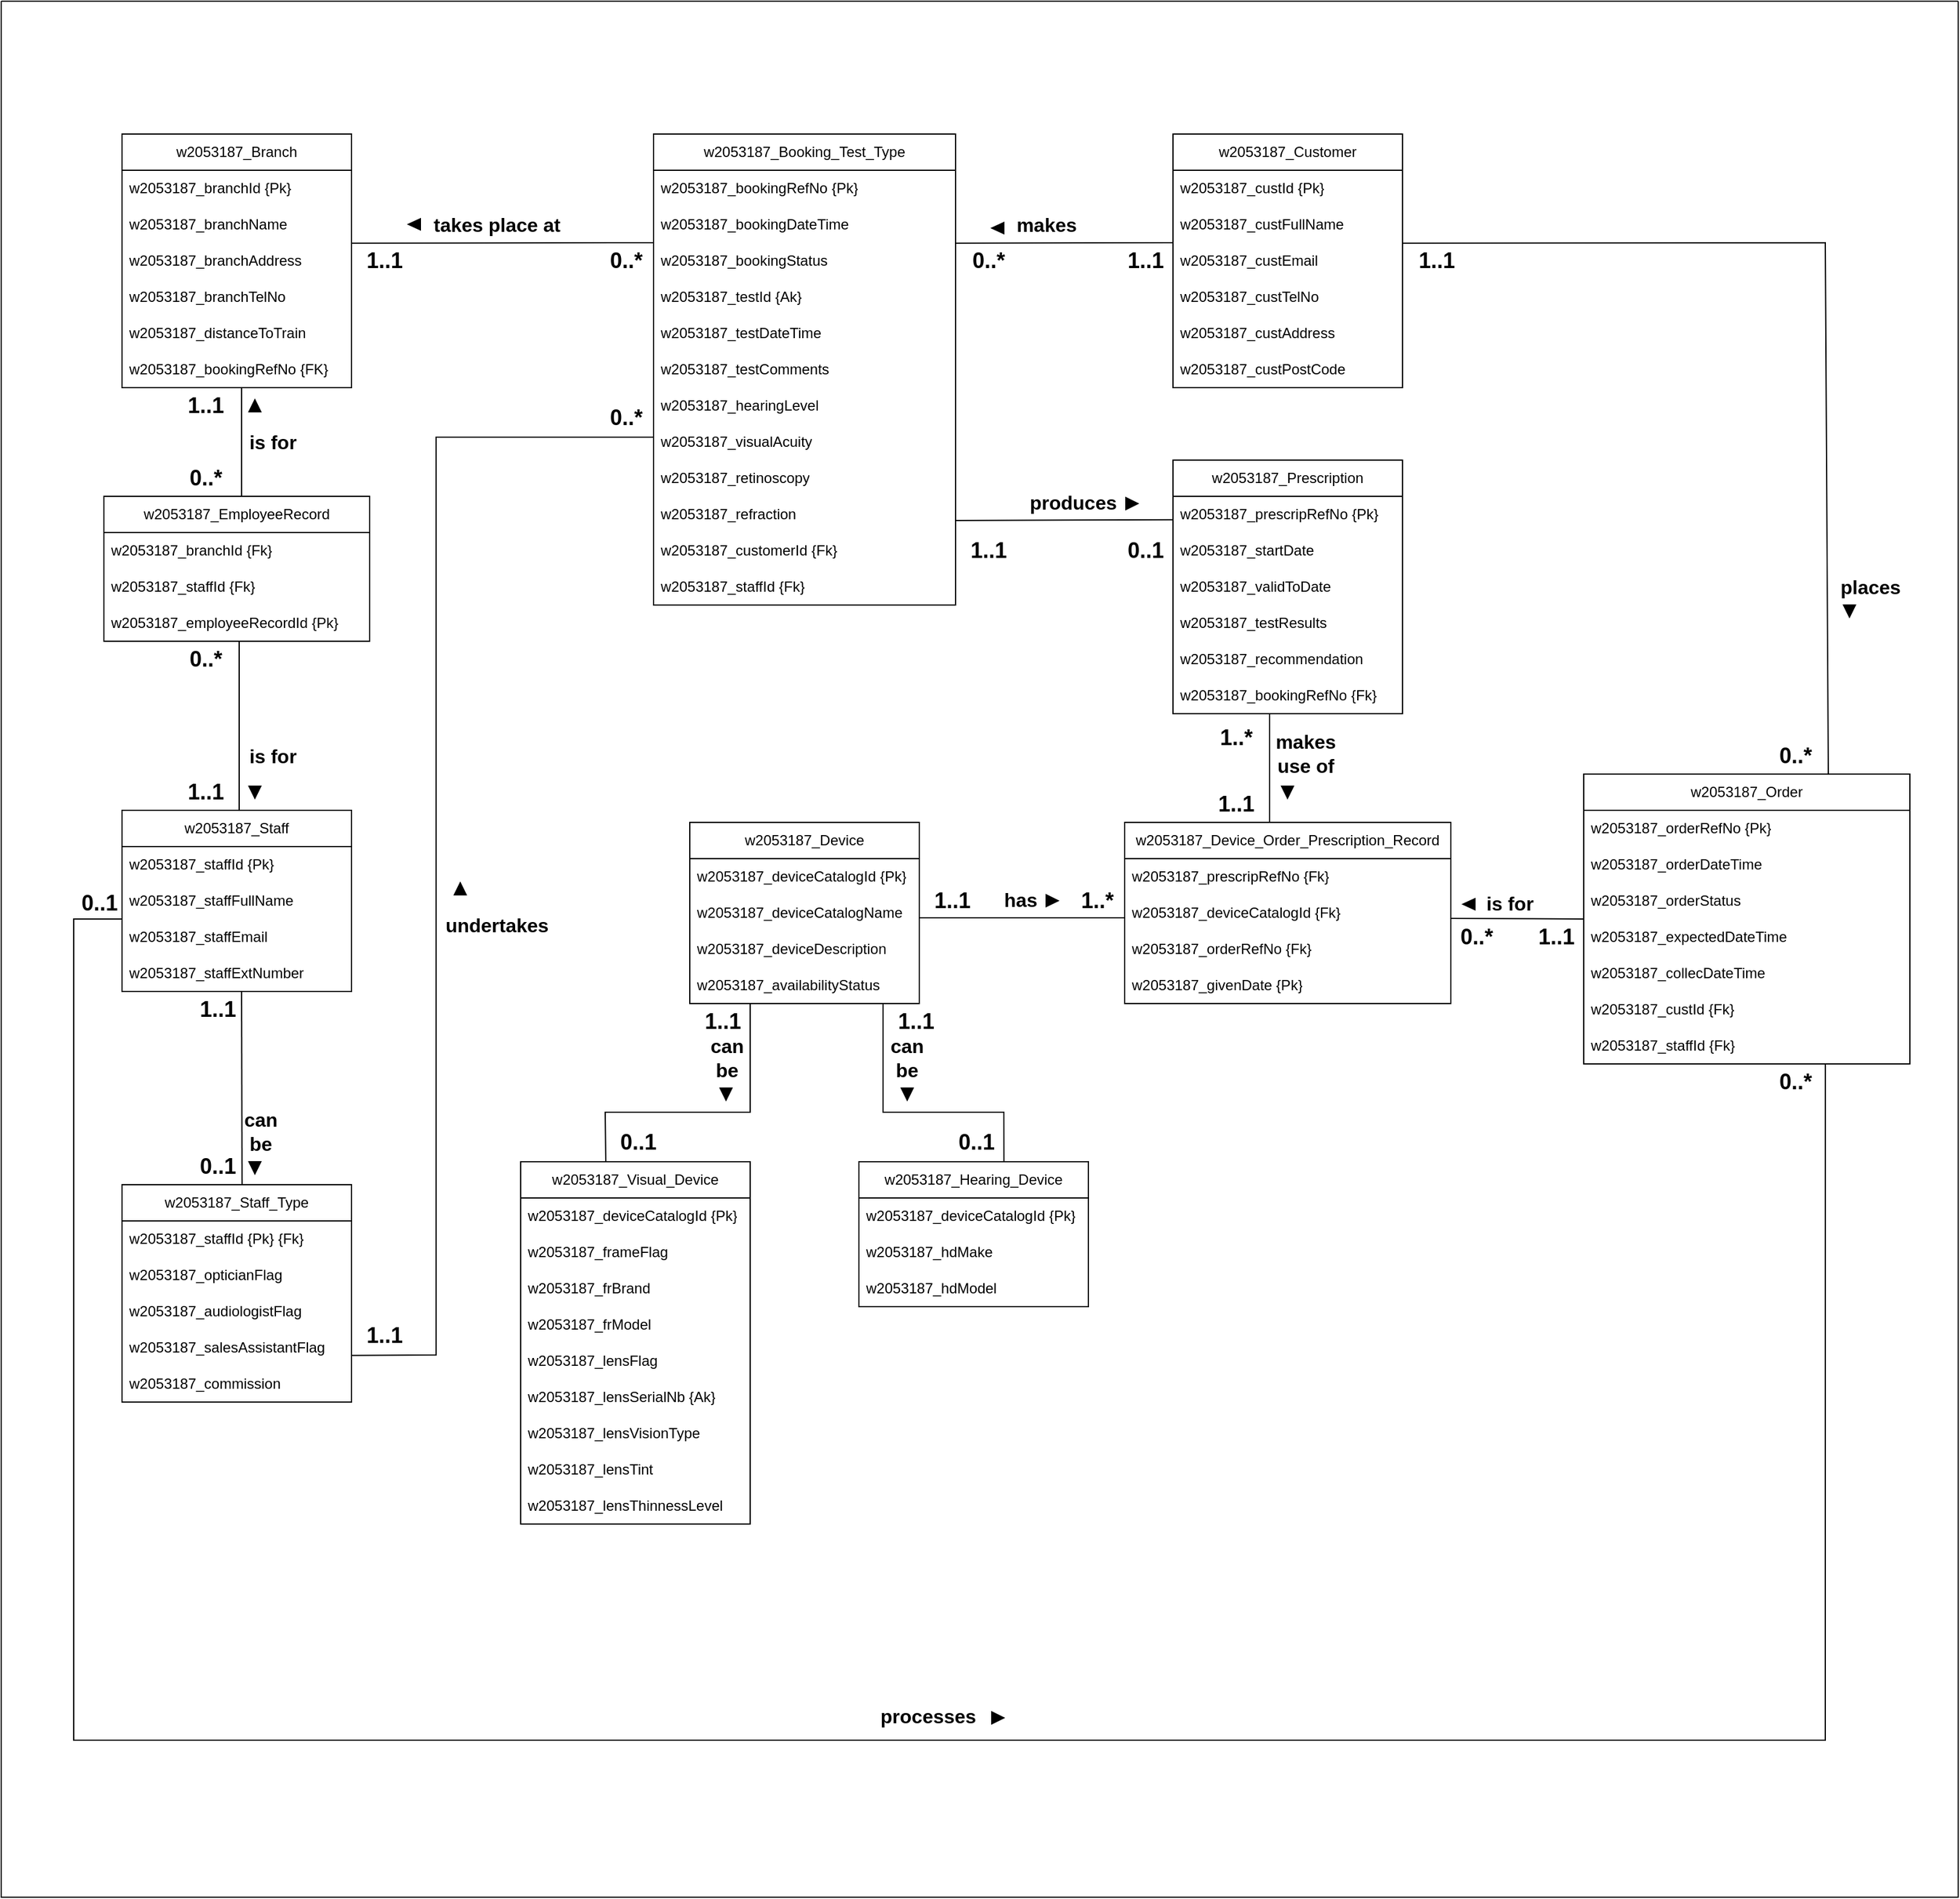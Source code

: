 <mxfile version="24.8.9">
  <diagram name="Page-1" id="ej1hpL4I4NgWzJBvOEPz">
    <mxGraphModel dx="4200" dy="2228" grid="1" gridSize="10" guides="1" tooltips="1" connect="1" arrows="1" fold="1" page="1" pageScale="1" pageWidth="850" pageHeight="1100" math="0" shadow="0">
      <root>
        <mxCell id="0" />
        <mxCell id="1" parent="0" />
        <mxCell id="qUr0k1ml_IzpQ4x66g3s-1" value="w2053187_Branch" style="swimlane;fontStyle=0;childLayout=stackLayout;horizontal=1;startSize=30;horizontalStack=0;resizeParent=1;resizeParentMax=0;resizeLast=0;collapsible=1;marginBottom=0;whiteSpace=wrap;html=1;" parent="1" vertex="1">
          <mxGeometry x="140" y="230" width="190" height="210" as="geometry" />
        </mxCell>
        <mxCell id="qUr0k1ml_IzpQ4x66g3s-2" value="w2053187_branchId {Pk}" style="text;strokeColor=none;fillColor=none;align=left;verticalAlign=middle;spacingLeft=4;spacingRight=4;overflow=hidden;points=[[0,0.5],[1,0.5]];portConstraint=eastwest;rotatable=0;whiteSpace=wrap;html=1;" parent="qUr0k1ml_IzpQ4x66g3s-1" vertex="1">
          <mxGeometry y="30" width="190" height="30" as="geometry" />
        </mxCell>
        <mxCell id="qUr0k1ml_IzpQ4x66g3s-3" value="w2053187_branchName" style="text;strokeColor=none;fillColor=none;align=left;verticalAlign=middle;spacingLeft=4;spacingRight=4;overflow=hidden;points=[[0,0.5],[1,0.5]];portConstraint=eastwest;rotatable=0;whiteSpace=wrap;html=1;" parent="qUr0k1ml_IzpQ4x66g3s-1" vertex="1">
          <mxGeometry y="60" width="190" height="30" as="geometry" />
        </mxCell>
        <mxCell id="qUr0k1ml_IzpQ4x66g3s-4" value="w2053187_branchAddress" style="text;strokeColor=none;fillColor=none;align=left;verticalAlign=middle;spacingLeft=4;spacingRight=4;overflow=hidden;points=[[0,0.5],[1,0.5]];portConstraint=eastwest;rotatable=0;whiteSpace=wrap;html=1;" parent="qUr0k1ml_IzpQ4x66g3s-1" vertex="1">
          <mxGeometry y="90" width="190" height="30" as="geometry" />
        </mxCell>
        <mxCell id="qUr0k1ml_IzpQ4x66g3s-5" value="w2053187_branchTelNo" style="text;strokeColor=none;fillColor=none;align=left;verticalAlign=middle;spacingLeft=4;spacingRight=4;overflow=hidden;points=[[0,0.5],[1,0.5]];portConstraint=eastwest;rotatable=0;whiteSpace=wrap;html=1;" parent="qUr0k1ml_IzpQ4x66g3s-1" vertex="1">
          <mxGeometry y="120" width="190" height="30" as="geometry" />
        </mxCell>
        <mxCell id="qUr0k1ml_IzpQ4x66g3s-6" value="w2053187_distanceToTrain" style="text;strokeColor=none;fillColor=none;align=left;verticalAlign=middle;spacingLeft=4;spacingRight=4;overflow=hidden;points=[[0,0.5],[1,0.5]];portConstraint=eastwest;rotatable=0;whiteSpace=wrap;html=1;" parent="qUr0k1ml_IzpQ4x66g3s-1" vertex="1">
          <mxGeometry y="150" width="190" height="30" as="geometry" />
        </mxCell>
        <mxCell id="qUr0k1ml_IzpQ4x66g3s-7" value="w2053187_bookingRefNo {FK}" style="text;strokeColor=none;fillColor=none;align=left;verticalAlign=middle;spacingLeft=4;spacingRight=4;overflow=hidden;points=[[0,0.5],[1,0.5]];portConstraint=eastwest;rotatable=0;whiteSpace=wrap;html=1;" parent="qUr0k1ml_IzpQ4x66g3s-1" vertex="1">
          <mxGeometry y="180" width="190" height="30" as="geometry" />
        </mxCell>
        <mxCell id="qUr0k1ml_IzpQ4x66g3s-8" value="w2053187_EmployeeRecord" style="swimlane;fontStyle=0;childLayout=stackLayout;horizontal=1;startSize=30;horizontalStack=0;resizeParent=1;resizeParentMax=0;resizeLast=0;collapsible=1;marginBottom=0;whiteSpace=wrap;html=1;" parent="1" vertex="1">
          <mxGeometry x="125" y="530" width="220" height="120" as="geometry" />
        </mxCell>
        <mxCell id="qUr0k1ml_IzpQ4x66g3s-9" value="w2053187_branchId {Fk}" style="text;strokeColor=none;fillColor=none;align=left;verticalAlign=middle;spacingLeft=4;spacingRight=4;overflow=hidden;points=[[0,0.5],[1,0.5]];portConstraint=eastwest;rotatable=0;whiteSpace=wrap;html=1;" parent="qUr0k1ml_IzpQ4x66g3s-8" vertex="1">
          <mxGeometry y="30" width="220" height="30" as="geometry" />
        </mxCell>
        <mxCell id="qUr0k1ml_IzpQ4x66g3s-10" value="w2053187_staffId {Fk}" style="text;strokeColor=none;fillColor=none;align=left;verticalAlign=middle;spacingLeft=4;spacingRight=4;overflow=hidden;points=[[0,0.5],[1,0.5]];portConstraint=eastwest;rotatable=0;whiteSpace=wrap;html=1;" parent="qUr0k1ml_IzpQ4x66g3s-8" vertex="1">
          <mxGeometry y="60" width="220" height="30" as="geometry" />
        </mxCell>
        <mxCell id="qUr0k1ml_IzpQ4x66g3s-11" value="w2053187_employeeRecordId {Pk}" style="text;strokeColor=none;fillColor=none;align=left;verticalAlign=middle;spacingLeft=4;spacingRight=4;overflow=hidden;points=[[0,0.5],[1,0.5]];portConstraint=eastwest;rotatable=0;whiteSpace=wrap;html=1;" parent="qUr0k1ml_IzpQ4x66g3s-8" vertex="1">
          <mxGeometry y="90" width="220" height="30" as="geometry" />
        </mxCell>
        <mxCell id="qUr0k1ml_IzpQ4x66g3s-15" value="w2053187_Staff" style="swimlane;fontStyle=0;childLayout=stackLayout;horizontal=1;startSize=30;horizontalStack=0;resizeParent=1;resizeParentMax=0;resizeLast=0;collapsible=1;marginBottom=0;whiteSpace=wrap;html=1;" parent="1" vertex="1">
          <mxGeometry x="140" y="790" width="190" height="150" as="geometry" />
        </mxCell>
        <mxCell id="qUr0k1ml_IzpQ4x66g3s-16" value="w2053187_staffId {Pk}" style="text;strokeColor=none;fillColor=none;align=left;verticalAlign=middle;spacingLeft=4;spacingRight=4;overflow=hidden;points=[[0,0.5],[1,0.5]];portConstraint=eastwest;rotatable=0;whiteSpace=wrap;html=1;" parent="qUr0k1ml_IzpQ4x66g3s-15" vertex="1">
          <mxGeometry y="30" width="190" height="30" as="geometry" />
        </mxCell>
        <mxCell id="qUr0k1ml_IzpQ4x66g3s-17" value="w2053187_staffFullName" style="text;strokeColor=none;fillColor=none;align=left;verticalAlign=middle;spacingLeft=4;spacingRight=4;overflow=hidden;points=[[0,0.5],[1,0.5]];portConstraint=eastwest;rotatable=0;whiteSpace=wrap;html=1;" parent="qUr0k1ml_IzpQ4x66g3s-15" vertex="1">
          <mxGeometry y="60" width="190" height="30" as="geometry" />
        </mxCell>
        <mxCell id="qUr0k1ml_IzpQ4x66g3s-18" value="w2053187_staffEmail" style="text;strokeColor=none;fillColor=none;align=left;verticalAlign=middle;spacingLeft=4;spacingRight=4;overflow=hidden;points=[[0,0.5],[1,0.5]];portConstraint=eastwest;rotatable=0;whiteSpace=wrap;html=1;" parent="qUr0k1ml_IzpQ4x66g3s-15" vertex="1">
          <mxGeometry y="90" width="190" height="30" as="geometry" />
        </mxCell>
        <mxCell id="qUr0k1ml_IzpQ4x66g3s-19" value="w2053187_staffExtNumber" style="text;strokeColor=none;fillColor=none;align=left;verticalAlign=middle;spacingLeft=4;spacingRight=4;overflow=hidden;points=[[0,0.5],[1,0.5]];portConstraint=eastwest;rotatable=0;whiteSpace=wrap;html=1;" parent="qUr0k1ml_IzpQ4x66g3s-15" vertex="1">
          <mxGeometry y="120" width="190" height="30" as="geometry" />
        </mxCell>
        <mxCell id="qUr0k1ml_IzpQ4x66g3s-22" value="w2053187_Staff_Type" style="swimlane;fontStyle=0;childLayout=stackLayout;horizontal=1;startSize=30;horizontalStack=0;resizeParent=1;resizeParentMax=0;resizeLast=0;collapsible=1;marginBottom=0;whiteSpace=wrap;html=1;" parent="1" vertex="1">
          <mxGeometry x="140" y="1100" width="190" height="180" as="geometry" />
        </mxCell>
        <mxCell id="qUr0k1ml_IzpQ4x66g3s-23" value="w2053187_staffId {Pk} {Fk}" style="text;strokeColor=none;fillColor=none;align=left;verticalAlign=middle;spacingLeft=4;spacingRight=4;overflow=hidden;points=[[0,0.5],[1,0.5]];portConstraint=eastwest;rotatable=0;whiteSpace=wrap;html=1;" parent="qUr0k1ml_IzpQ4x66g3s-22" vertex="1">
          <mxGeometry y="30" width="190" height="30" as="geometry" />
        </mxCell>
        <mxCell id="qUr0k1ml_IzpQ4x66g3s-25" value="w2053187_opticianFlag" style="text;strokeColor=none;fillColor=none;align=left;verticalAlign=middle;spacingLeft=4;spacingRight=4;overflow=hidden;points=[[0,0.5],[1,0.5]];portConstraint=eastwest;rotatable=0;whiteSpace=wrap;html=1;" parent="qUr0k1ml_IzpQ4x66g3s-22" vertex="1">
          <mxGeometry y="60" width="190" height="30" as="geometry" />
        </mxCell>
        <mxCell id="qUr0k1ml_IzpQ4x66g3s-28" value="w2053187_audiologistFlag" style="text;strokeColor=none;fillColor=none;align=left;verticalAlign=middle;spacingLeft=4;spacingRight=4;overflow=hidden;points=[[0,0.5],[1,0.5]];portConstraint=eastwest;rotatable=0;whiteSpace=wrap;html=1;" parent="qUr0k1ml_IzpQ4x66g3s-22" vertex="1">
          <mxGeometry y="90" width="190" height="30" as="geometry" />
        </mxCell>
        <mxCell id="qUr0k1ml_IzpQ4x66g3s-26" value="w2053187_salesAssistantFlag" style="text;strokeColor=none;fillColor=none;align=left;verticalAlign=middle;spacingLeft=4;spacingRight=4;overflow=hidden;points=[[0,0.5],[1,0.5]];portConstraint=eastwest;rotatable=0;whiteSpace=wrap;html=1;" parent="qUr0k1ml_IzpQ4x66g3s-22" vertex="1">
          <mxGeometry y="120" width="190" height="30" as="geometry" />
        </mxCell>
        <mxCell id="qUr0k1ml_IzpQ4x66g3s-24" value="w2053187_commission" style="text;strokeColor=none;fillColor=none;align=left;verticalAlign=middle;spacingLeft=4;spacingRight=4;overflow=hidden;points=[[0,0.5],[1,0.5]];portConstraint=eastwest;rotatable=0;whiteSpace=wrap;html=1;" parent="qUr0k1ml_IzpQ4x66g3s-22" vertex="1">
          <mxGeometry y="150" width="190" height="30" as="geometry" />
        </mxCell>
        <mxCell id="qUr0k1ml_IzpQ4x66g3s-29" value="w2053187_Booking_Test_Type" style="swimlane;fontStyle=0;childLayout=stackLayout;horizontal=1;startSize=30;horizontalStack=0;resizeParent=1;resizeParentMax=0;resizeLast=0;collapsible=1;marginBottom=0;whiteSpace=wrap;html=1;" parent="1" vertex="1">
          <mxGeometry x="580" y="230" width="250" height="390" as="geometry" />
        </mxCell>
        <mxCell id="qUr0k1ml_IzpQ4x66g3s-30" value="w2053187_bookingRefNo {Pk}" style="text;strokeColor=none;fillColor=none;align=left;verticalAlign=middle;spacingLeft=4;spacingRight=4;overflow=hidden;points=[[0,0.5],[1,0.5]];portConstraint=eastwest;rotatable=0;whiteSpace=wrap;html=1;" parent="qUr0k1ml_IzpQ4x66g3s-29" vertex="1">
          <mxGeometry y="30" width="250" height="30" as="geometry" />
        </mxCell>
        <mxCell id="qUr0k1ml_IzpQ4x66g3s-31" value="w2053187_bookingDateTime" style="text;strokeColor=none;fillColor=none;align=left;verticalAlign=middle;spacingLeft=4;spacingRight=4;overflow=hidden;points=[[0,0.5],[1,0.5]];portConstraint=eastwest;rotatable=0;whiteSpace=wrap;html=1;" parent="qUr0k1ml_IzpQ4x66g3s-29" vertex="1">
          <mxGeometry y="60" width="250" height="30" as="geometry" />
        </mxCell>
        <mxCell id="qUr0k1ml_IzpQ4x66g3s-32" value="w2053187_bookingStatus" style="text;strokeColor=none;fillColor=none;align=left;verticalAlign=middle;spacingLeft=4;spacingRight=4;overflow=hidden;points=[[0,0.5],[1,0.5]];portConstraint=eastwest;rotatable=0;whiteSpace=wrap;html=1;" parent="qUr0k1ml_IzpQ4x66g3s-29" vertex="1">
          <mxGeometry y="90" width="250" height="30" as="geometry" />
        </mxCell>
        <mxCell id="qUr0k1ml_IzpQ4x66g3s-33" value="w2053187_testId {Ak}" style="text;strokeColor=none;fillColor=none;align=left;verticalAlign=middle;spacingLeft=4;spacingRight=4;overflow=hidden;points=[[0,0.5],[1,0.5]];portConstraint=eastwest;rotatable=0;whiteSpace=wrap;html=1;" parent="qUr0k1ml_IzpQ4x66g3s-29" vertex="1">
          <mxGeometry y="120" width="250" height="30" as="geometry" />
        </mxCell>
        <mxCell id="qUr0k1ml_IzpQ4x66g3s-34" value="w2053187_testDateTime" style="text;strokeColor=none;fillColor=none;align=left;verticalAlign=middle;spacingLeft=4;spacingRight=4;overflow=hidden;points=[[0,0.5],[1,0.5]];portConstraint=eastwest;rotatable=0;whiteSpace=wrap;html=1;" parent="qUr0k1ml_IzpQ4x66g3s-29" vertex="1">
          <mxGeometry y="150" width="250" height="30" as="geometry" />
        </mxCell>
        <mxCell id="qUr0k1ml_IzpQ4x66g3s-35" value="w2053187_testComments" style="text;strokeColor=none;fillColor=none;align=left;verticalAlign=middle;spacingLeft=4;spacingRight=4;overflow=hidden;points=[[0,0.5],[1,0.5]];portConstraint=eastwest;rotatable=0;whiteSpace=wrap;html=1;" parent="qUr0k1ml_IzpQ4x66g3s-29" vertex="1">
          <mxGeometry y="180" width="250" height="30" as="geometry" />
        </mxCell>
        <mxCell id="qUr0k1ml_IzpQ4x66g3s-36" value="w2053187_hearingLevel" style="text;strokeColor=none;fillColor=none;align=left;verticalAlign=middle;spacingLeft=4;spacingRight=4;overflow=hidden;points=[[0,0.5],[1,0.5]];portConstraint=eastwest;rotatable=0;whiteSpace=wrap;html=1;" parent="qUr0k1ml_IzpQ4x66g3s-29" vertex="1">
          <mxGeometry y="210" width="250" height="30" as="geometry" />
        </mxCell>
        <mxCell id="qUr0k1ml_IzpQ4x66g3s-37" value="w2053187_visualAcuity" style="text;strokeColor=none;fillColor=none;align=left;verticalAlign=middle;spacingLeft=4;spacingRight=4;overflow=hidden;points=[[0,0.5],[1,0.5]];portConstraint=eastwest;rotatable=0;whiteSpace=wrap;html=1;" parent="qUr0k1ml_IzpQ4x66g3s-29" vertex="1">
          <mxGeometry y="240" width="250" height="30" as="geometry" />
        </mxCell>
        <mxCell id="qUr0k1ml_IzpQ4x66g3s-38" value="w2053187_retinoscopy" style="text;strokeColor=none;fillColor=none;align=left;verticalAlign=middle;spacingLeft=4;spacingRight=4;overflow=hidden;points=[[0,0.5],[1,0.5]];portConstraint=eastwest;rotatable=0;whiteSpace=wrap;html=1;" parent="qUr0k1ml_IzpQ4x66g3s-29" vertex="1">
          <mxGeometry y="270" width="250" height="30" as="geometry" />
        </mxCell>
        <mxCell id="qUr0k1ml_IzpQ4x66g3s-39" value="w2053187_refraction" style="text;strokeColor=none;fillColor=none;align=left;verticalAlign=middle;spacingLeft=4;spacingRight=4;overflow=hidden;points=[[0,0.5],[1,0.5]];portConstraint=eastwest;rotatable=0;whiteSpace=wrap;html=1;" parent="qUr0k1ml_IzpQ4x66g3s-29" vertex="1">
          <mxGeometry y="300" width="250" height="30" as="geometry" />
        </mxCell>
        <mxCell id="qUr0k1ml_IzpQ4x66g3s-40" value="w2053187_customerId {Fk}" style="text;strokeColor=none;fillColor=none;align=left;verticalAlign=middle;spacingLeft=4;spacingRight=4;overflow=hidden;points=[[0,0.5],[1,0.5]];portConstraint=eastwest;rotatable=0;whiteSpace=wrap;html=1;" parent="qUr0k1ml_IzpQ4x66g3s-29" vertex="1">
          <mxGeometry y="330" width="250" height="30" as="geometry" />
        </mxCell>
        <mxCell id="qUr0k1ml_IzpQ4x66g3s-41" value="w2053187_staffId {Fk}" style="text;strokeColor=none;fillColor=none;align=left;verticalAlign=middle;spacingLeft=4;spacingRight=4;overflow=hidden;points=[[0,0.5],[1,0.5]];portConstraint=eastwest;rotatable=0;whiteSpace=wrap;html=1;" parent="qUr0k1ml_IzpQ4x66g3s-29" vertex="1">
          <mxGeometry y="360" width="250" height="30" as="geometry" />
        </mxCell>
        <mxCell id="qUr0k1ml_IzpQ4x66g3s-42" value="w2053187_Device" style="swimlane;fontStyle=0;childLayout=stackLayout;horizontal=1;startSize=30;horizontalStack=0;resizeParent=1;resizeParentMax=0;resizeLast=0;collapsible=1;marginBottom=0;whiteSpace=wrap;html=1;" parent="1" vertex="1">
          <mxGeometry x="610" y="800" width="190" height="150" as="geometry" />
        </mxCell>
        <mxCell id="qUr0k1ml_IzpQ4x66g3s-43" value="w2053187_deviceCatalogId {Pk}" style="text;strokeColor=none;fillColor=none;align=left;verticalAlign=middle;spacingLeft=4;spacingRight=4;overflow=hidden;points=[[0,0.5],[1,0.5]];portConstraint=eastwest;rotatable=0;whiteSpace=wrap;html=1;" parent="qUr0k1ml_IzpQ4x66g3s-42" vertex="1">
          <mxGeometry y="30" width="190" height="30" as="geometry" />
        </mxCell>
        <mxCell id="qUr0k1ml_IzpQ4x66g3s-44" value="w2053187_deviceCatalogName" style="text;strokeColor=none;fillColor=none;align=left;verticalAlign=middle;spacingLeft=4;spacingRight=4;overflow=hidden;points=[[0,0.5],[1,0.5]];portConstraint=eastwest;rotatable=0;whiteSpace=wrap;html=1;" parent="qUr0k1ml_IzpQ4x66g3s-42" vertex="1">
          <mxGeometry y="60" width="190" height="30" as="geometry" />
        </mxCell>
        <mxCell id="qUr0k1ml_IzpQ4x66g3s-48" value="w2053187_deviceDescription" style="text;strokeColor=none;fillColor=none;align=left;verticalAlign=middle;spacingLeft=4;spacingRight=4;overflow=hidden;points=[[0,0.5],[1,0.5]];portConstraint=eastwest;rotatable=0;whiteSpace=wrap;html=1;" parent="qUr0k1ml_IzpQ4x66g3s-42" vertex="1">
          <mxGeometry y="90" width="190" height="30" as="geometry" />
        </mxCell>
        <mxCell id="qUr0k1ml_IzpQ4x66g3s-45" value="w2053187_availabilityStatus" style="text;strokeColor=none;fillColor=none;align=left;verticalAlign=middle;spacingLeft=4;spacingRight=4;overflow=hidden;points=[[0,0.5],[1,0.5]];portConstraint=eastwest;rotatable=0;whiteSpace=wrap;html=1;" parent="qUr0k1ml_IzpQ4x66g3s-42" vertex="1">
          <mxGeometry y="120" width="190" height="30" as="geometry" />
        </mxCell>
        <mxCell id="qUr0k1ml_IzpQ4x66g3s-49" value="w2053187_Visual_Device" style="swimlane;fontStyle=0;childLayout=stackLayout;horizontal=1;startSize=30;horizontalStack=0;resizeParent=1;resizeParentMax=0;resizeLast=0;collapsible=1;marginBottom=0;whiteSpace=wrap;html=1;" parent="1" vertex="1">
          <mxGeometry x="470" y="1081" width="190" height="300" as="geometry" />
        </mxCell>
        <mxCell id="qUr0k1ml_IzpQ4x66g3s-50" value="w2053187_deviceCatalogId {Pk}" style="text;strokeColor=none;fillColor=none;align=left;verticalAlign=middle;spacingLeft=4;spacingRight=4;overflow=hidden;points=[[0,0.5],[1,0.5]];portConstraint=eastwest;rotatable=0;whiteSpace=wrap;html=1;" parent="qUr0k1ml_IzpQ4x66g3s-49" vertex="1">
          <mxGeometry y="30" width="190" height="30" as="geometry" />
        </mxCell>
        <mxCell id="qUr0k1ml_IzpQ4x66g3s-51" value="w2053187_frameFlag" style="text;strokeColor=none;fillColor=none;align=left;verticalAlign=middle;spacingLeft=4;spacingRight=4;overflow=hidden;points=[[0,0.5],[1,0.5]];portConstraint=eastwest;rotatable=0;whiteSpace=wrap;html=1;" parent="qUr0k1ml_IzpQ4x66g3s-49" vertex="1">
          <mxGeometry y="60" width="190" height="30" as="geometry" />
        </mxCell>
        <mxCell id="qUr0k1ml_IzpQ4x66g3s-52" value="w2053187_frBrand" style="text;strokeColor=none;fillColor=none;align=left;verticalAlign=middle;spacingLeft=4;spacingRight=4;overflow=hidden;points=[[0,0.5],[1,0.5]];portConstraint=eastwest;rotatable=0;whiteSpace=wrap;html=1;" parent="qUr0k1ml_IzpQ4x66g3s-49" vertex="1">
          <mxGeometry y="90" width="190" height="30" as="geometry" />
        </mxCell>
        <mxCell id="qUr0k1ml_IzpQ4x66g3s-53" value="w2053187_frModel" style="text;strokeColor=none;fillColor=none;align=left;verticalAlign=middle;spacingLeft=4;spacingRight=4;overflow=hidden;points=[[0,0.5],[1,0.5]];portConstraint=eastwest;rotatable=0;whiteSpace=wrap;html=1;" parent="qUr0k1ml_IzpQ4x66g3s-49" vertex="1">
          <mxGeometry y="120" width="190" height="30" as="geometry" />
        </mxCell>
        <mxCell id="qUr0k1ml_IzpQ4x66g3s-100" value="" style="endArrow=none;html=1;rounded=0;" parent="qUr0k1ml_IzpQ4x66g3s-49" edge="1">
          <mxGeometry width="50" height="50" relative="1" as="geometry">
            <mxPoint x="-140" y="160.36" as="sourcePoint" />
            <mxPoint x="110" y="-600" as="targetPoint" />
            <Array as="points">
              <mxPoint x="-70" y="160" />
              <mxPoint x="-70" y="-600" />
            </Array>
          </mxGeometry>
        </mxCell>
        <mxCell id="qUr0k1ml_IzpQ4x66g3s-59" value="w2053187_lensFlag" style="text;strokeColor=none;fillColor=none;align=left;verticalAlign=middle;spacingLeft=4;spacingRight=4;overflow=hidden;points=[[0,0.5],[1,0.5]];portConstraint=eastwest;rotatable=0;whiteSpace=wrap;html=1;" parent="qUr0k1ml_IzpQ4x66g3s-49" vertex="1">
          <mxGeometry y="150" width="190" height="30" as="geometry" />
        </mxCell>
        <mxCell id="qUr0k1ml_IzpQ4x66g3s-60" value="w2053187_lensSerialNb {Ak}" style="text;strokeColor=none;fillColor=none;align=left;verticalAlign=middle;spacingLeft=4;spacingRight=4;overflow=hidden;points=[[0,0.5],[1,0.5]];portConstraint=eastwest;rotatable=0;whiteSpace=wrap;html=1;" parent="qUr0k1ml_IzpQ4x66g3s-49" vertex="1">
          <mxGeometry y="180" width="190" height="30" as="geometry" />
        </mxCell>
        <mxCell id="qUr0k1ml_IzpQ4x66g3s-61" value="w2053187_lensVisionType" style="text;strokeColor=none;fillColor=none;align=left;verticalAlign=middle;spacingLeft=4;spacingRight=4;overflow=hidden;points=[[0,0.5],[1,0.5]];portConstraint=eastwest;rotatable=0;whiteSpace=wrap;html=1;" parent="qUr0k1ml_IzpQ4x66g3s-49" vertex="1">
          <mxGeometry y="210" width="190" height="30" as="geometry" />
        </mxCell>
        <mxCell id="qUr0k1ml_IzpQ4x66g3s-62" value="w2053187_lensTint" style="text;strokeColor=none;fillColor=none;align=left;verticalAlign=middle;spacingLeft=4;spacingRight=4;overflow=hidden;points=[[0,0.5],[1,0.5]];portConstraint=eastwest;rotatable=0;whiteSpace=wrap;html=1;" parent="qUr0k1ml_IzpQ4x66g3s-49" vertex="1">
          <mxGeometry y="240" width="190" height="30" as="geometry" />
        </mxCell>
        <mxCell id="qUr0k1ml_IzpQ4x66g3s-63" value="w2053187_lensThinnessLevel" style="text;strokeColor=none;fillColor=none;align=left;verticalAlign=middle;spacingLeft=4;spacingRight=4;overflow=hidden;points=[[0,0.5],[1,0.5]];portConstraint=eastwest;rotatable=0;whiteSpace=wrap;html=1;" parent="qUr0k1ml_IzpQ4x66g3s-49" vertex="1">
          <mxGeometry y="270" width="190" height="30" as="geometry" />
        </mxCell>
        <mxCell id="qUr0k1ml_IzpQ4x66g3s-54" value="w2053187_Hearing_Device" style="swimlane;fontStyle=0;childLayout=stackLayout;horizontal=1;startSize=30;horizontalStack=0;resizeParent=1;resizeParentMax=0;resizeLast=0;collapsible=1;marginBottom=0;whiteSpace=wrap;html=1;" parent="1" vertex="1">
          <mxGeometry x="750" y="1081" width="190" height="120" as="geometry" />
        </mxCell>
        <mxCell id="qUr0k1ml_IzpQ4x66g3s-55" value="w2053187_deviceCatalogId {Pk}" style="text;strokeColor=none;fillColor=none;align=left;verticalAlign=middle;spacingLeft=4;spacingRight=4;overflow=hidden;points=[[0,0.5],[1,0.5]];portConstraint=eastwest;rotatable=0;whiteSpace=wrap;html=1;" parent="qUr0k1ml_IzpQ4x66g3s-54" vertex="1">
          <mxGeometry y="30" width="190" height="30" as="geometry" />
        </mxCell>
        <mxCell id="qUr0k1ml_IzpQ4x66g3s-56" value="w2053187_hdMake" style="text;strokeColor=none;fillColor=none;align=left;verticalAlign=middle;spacingLeft=4;spacingRight=4;overflow=hidden;points=[[0,0.5],[1,0.5]];portConstraint=eastwest;rotatable=0;whiteSpace=wrap;html=1;" parent="qUr0k1ml_IzpQ4x66g3s-54" vertex="1">
          <mxGeometry y="60" width="190" height="30" as="geometry" />
        </mxCell>
        <mxCell id="qUr0k1ml_IzpQ4x66g3s-57" value="w2053187_hdModel" style="text;strokeColor=none;fillColor=none;align=left;verticalAlign=middle;spacingLeft=4;spacingRight=4;overflow=hidden;points=[[0,0.5],[1,0.5]];portConstraint=eastwest;rotatable=0;whiteSpace=wrap;html=1;" parent="qUr0k1ml_IzpQ4x66g3s-54" vertex="1">
          <mxGeometry y="90" width="190" height="30" as="geometry" />
        </mxCell>
        <mxCell id="qUr0k1ml_IzpQ4x66g3s-64" value="w2053187_Prescription" style="swimlane;fontStyle=0;childLayout=stackLayout;horizontal=1;startSize=30;horizontalStack=0;resizeParent=1;resizeParentMax=0;resizeLast=0;collapsible=1;marginBottom=0;whiteSpace=wrap;html=1;" parent="1" vertex="1">
          <mxGeometry x="1010" y="500" width="190" height="210" as="geometry">
            <mxRectangle x="1010" y="705" width="170" height="30" as="alternateBounds" />
          </mxGeometry>
        </mxCell>
        <mxCell id="qUr0k1ml_IzpQ4x66g3s-65" value="w2053187_prescripRefNo {Pk}" style="text;strokeColor=none;fillColor=none;align=left;verticalAlign=middle;spacingLeft=4;spacingRight=4;overflow=hidden;points=[[0,0.5],[1,0.5]];portConstraint=eastwest;rotatable=0;whiteSpace=wrap;html=1;" parent="qUr0k1ml_IzpQ4x66g3s-64" vertex="1">
          <mxGeometry y="30" width="190" height="30" as="geometry" />
        </mxCell>
        <mxCell id="qUr0k1ml_IzpQ4x66g3s-66" value="w2053187_startDate" style="text;strokeColor=none;fillColor=none;align=left;verticalAlign=middle;spacingLeft=4;spacingRight=4;overflow=hidden;points=[[0,0.5],[1,0.5]];portConstraint=eastwest;rotatable=0;whiteSpace=wrap;html=1;" parent="qUr0k1ml_IzpQ4x66g3s-64" vertex="1">
          <mxGeometry y="60" width="190" height="30" as="geometry" />
        </mxCell>
        <mxCell id="qUr0k1ml_IzpQ4x66g3s-67" value="w2053187_validToDate" style="text;strokeColor=none;fillColor=none;align=left;verticalAlign=middle;spacingLeft=4;spacingRight=4;overflow=hidden;points=[[0,0.5],[1,0.5]];portConstraint=eastwest;rotatable=0;whiteSpace=wrap;html=1;" parent="qUr0k1ml_IzpQ4x66g3s-64" vertex="1">
          <mxGeometry y="90" width="190" height="30" as="geometry" />
        </mxCell>
        <mxCell id="qUr0k1ml_IzpQ4x66g3s-68" value="w2053187_testResults" style="text;strokeColor=none;fillColor=none;align=left;verticalAlign=middle;spacingLeft=4;spacingRight=4;overflow=hidden;points=[[0,0.5],[1,0.5]];portConstraint=eastwest;rotatable=0;whiteSpace=wrap;html=1;" parent="qUr0k1ml_IzpQ4x66g3s-64" vertex="1">
          <mxGeometry y="120" width="190" height="30" as="geometry" />
        </mxCell>
        <mxCell id="qUr0k1ml_IzpQ4x66g3s-69" value="w2053187_recommendation" style="text;strokeColor=none;fillColor=none;align=left;verticalAlign=middle;spacingLeft=4;spacingRight=4;overflow=hidden;points=[[0,0.5],[1,0.5]];portConstraint=eastwest;rotatable=0;whiteSpace=wrap;html=1;" parent="qUr0k1ml_IzpQ4x66g3s-64" vertex="1">
          <mxGeometry y="150" width="190" height="30" as="geometry" />
        </mxCell>
        <mxCell id="qUr0k1ml_IzpQ4x66g3s-70" value="w2053187_bookingRefNo {Fk}" style="text;strokeColor=none;fillColor=none;align=left;verticalAlign=middle;spacingLeft=4;spacingRight=4;overflow=hidden;points=[[0,0.5],[1,0.5]];portConstraint=eastwest;rotatable=0;whiteSpace=wrap;html=1;" parent="qUr0k1ml_IzpQ4x66g3s-64" vertex="1">
          <mxGeometry y="180" width="190" height="30" as="geometry" />
        </mxCell>
        <mxCell id="qUr0k1ml_IzpQ4x66g3s-71" value="w2053187_Device_Order_Prescription_Record" style="swimlane;fontStyle=0;childLayout=stackLayout;horizontal=1;startSize=30;horizontalStack=0;resizeParent=1;resizeParentMax=0;resizeLast=0;collapsible=1;marginBottom=0;whiteSpace=wrap;html=1;" parent="1" vertex="1">
          <mxGeometry x="970" y="800" width="270" height="150" as="geometry">
            <mxRectangle x="1010" y="705" width="170" height="30" as="alternateBounds" />
          </mxGeometry>
        </mxCell>
        <mxCell id="qUr0k1ml_IzpQ4x66g3s-72" value="w2053187_prescripRefNo {Fk}" style="text;strokeColor=none;fillColor=none;align=left;verticalAlign=middle;spacingLeft=4;spacingRight=4;overflow=hidden;points=[[0,0.5],[1,0.5]];portConstraint=eastwest;rotatable=0;whiteSpace=wrap;html=1;" parent="qUr0k1ml_IzpQ4x66g3s-71" vertex="1">
          <mxGeometry y="30" width="270" height="30" as="geometry" />
        </mxCell>
        <mxCell id="qUr0k1ml_IzpQ4x66g3s-73" value="w2053187_deviceCatalogId {Fk}" style="text;strokeColor=none;fillColor=none;align=left;verticalAlign=middle;spacingLeft=4;spacingRight=4;overflow=hidden;points=[[0,0.5],[1,0.5]];portConstraint=eastwest;rotatable=0;whiteSpace=wrap;html=1;" parent="qUr0k1ml_IzpQ4x66g3s-71" vertex="1">
          <mxGeometry y="60" width="270" height="30" as="geometry" />
        </mxCell>
        <mxCell id="qUr0k1ml_IzpQ4x66g3s-74" value="w2053187_orderRefNo {Fk}" style="text;strokeColor=none;fillColor=none;align=left;verticalAlign=middle;spacingLeft=4;spacingRight=4;overflow=hidden;points=[[0,0.5],[1,0.5]];portConstraint=eastwest;rotatable=0;whiteSpace=wrap;html=1;" parent="qUr0k1ml_IzpQ4x66g3s-71" vertex="1">
          <mxGeometry y="90" width="270" height="30" as="geometry" />
        </mxCell>
        <mxCell id="qUr0k1ml_IzpQ4x66g3s-75" value="w2053187_givenDate {Pk}" style="text;strokeColor=none;fillColor=none;align=left;verticalAlign=middle;spacingLeft=4;spacingRight=4;overflow=hidden;points=[[0,0.5],[1,0.5]];portConstraint=eastwest;rotatable=0;whiteSpace=wrap;html=1;" parent="qUr0k1ml_IzpQ4x66g3s-71" vertex="1">
          <mxGeometry y="120" width="270" height="30" as="geometry" />
        </mxCell>
        <mxCell id="qUr0k1ml_IzpQ4x66g3s-78" value="w2053187_Order" style="swimlane;fontStyle=0;childLayout=stackLayout;horizontal=1;startSize=30;horizontalStack=0;resizeParent=1;resizeParentMax=0;resizeLast=0;collapsible=1;marginBottom=0;whiteSpace=wrap;html=1;" parent="1" vertex="1">
          <mxGeometry x="1350" y="760" width="270" height="240" as="geometry">
            <mxRectangle x="1010" y="705" width="170" height="30" as="alternateBounds" />
          </mxGeometry>
        </mxCell>
        <mxCell id="qUr0k1ml_IzpQ4x66g3s-79" value="w2053187_orderRefNo {Pk}" style="text;strokeColor=none;fillColor=none;align=left;verticalAlign=middle;spacingLeft=4;spacingRight=4;overflow=hidden;points=[[0,0.5],[1,0.5]];portConstraint=eastwest;rotatable=0;whiteSpace=wrap;html=1;" parent="qUr0k1ml_IzpQ4x66g3s-78" vertex="1">
          <mxGeometry y="30" width="270" height="30" as="geometry" />
        </mxCell>
        <mxCell id="qUr0k1ml_IzpQ4x66g3s-80" value="w2053187_orderDateTime" style="text;strokeColor=none;fillColor=none;align=left;verticalAlign=middle;spacingLeft=4;spacingRight=4;overflow=hidden;points=[[0,0.5],[1,0.5]];portConstraint=eastwest;rotatable=0;whiteSpace=wrap;html=1;" parent="qUr0k1ml_IzpQ4x66g3s-78" vertex="1">
          <mxGeometry y="60" width="270" height="30" as="geometry" />
        </mxCell>
        <mxCell id="qUr0k1ml_IzpQ4x66g3s-81" value="w2053187_orderStatus" style="text;strokeColor=none;fillColor=none;align=left;verticalAlign=middle;spacingLeft=4;spacingRight=4;overflow=hidden;points=[[0,0.5],[1,0.5]];portConstraint=eastwest;rotatable=0;whiteSpace=wrap;html=1;" parent="qUr0k1ml_IzpQ4x66g3s-78" vertex="1">
          <mxGeometry y="90" width="270" height="30" as="geometry" />
        </mxCell>
        <mxCell id="qUr0k1ml_IzpQ4x66g3s-109" value="" style="endArrow=none;html=1;rounded=0;exitX=1;exitY=0.5;exitDx=0;exitDy=0;entryX=0;entryY=0;entryDx=0;entryDy=0;entryPerimeter=0;" parent="qUr0k1ml_IzpQ4x66g3s-78" target="qUr0k1ml_IzpQ4x66g3s-82" edge="1">
          <mxGeometry width="50" height="50" relative="1" as="geometry">
            <mxPoint x="-110" y="119.46" as="sourcePoint" />
            <mxPoint x="60" y="119.46" as="targetPoint" />
          </mxGeometry>
        </mxCell>
        <mxCell id="qUr0k1ml_IzpQ4x66g3s-82" value="w2053187_expectedDateTime" style="text;strokeColor=none;fillColor=none;align=left;verticalAlign=middle;spacingLeft=4;spacingRight=4;overflow=hidden;points=[[0,0.5],[1,0.5]];portConstraint=eastwest;rotatable=0;whiteSpace=wrap;html=1;" parent="qUr0k1ml_IzpQ4x66g3s-78" vertex="1">
          <mxGeometry y="120" width="270" height="30" as="geometry" />
        </mxCell>
        <mxCell id="qUr0k1ml_IzpQ4x66g3s-83" value="w2053187_collecDateTime" style="text;strokeColor=none;fillColor=none;align=left;verticalAlign=middle;spacingLeft=4;spacingRight=4;overflow=hidden;points=[[0,0.5],[1,0.5]];portConstraint=eastwest;rotatable=0;whiteSpace=wrap;html=1;" parent="qUr0k1ml_IzpQ4x66g3s-78" vertex="1">
          <mxGeometry y="150" width="270" height="30" as="geometry" />
        </mxCell>
        <mxCell id="qUr0k1ml_IzpQ4x66g3s-84" value="w2053187_custId {Fk}" style="text;strokeColor=none;fillColor=none;align=left;verticalAlign=middle;spacingLeft=4;spacingRight=4;overflow=hidden;points=[[0,0.5],[1,0.5]];portConstraint=eastwest;rotatable=0;whiteSpace=wrap;html=1;" parent="qUr0k1ml_IzpQ4x66g3s-78" vertex="1">
          <mxGeometry y="180" width="270" height="30" as="geometry" />
        </mxCell>
        <mxCell id="qUr0k1ml_IzpQ4x66g3s-85" value="w2053187_staffId {Fk}" style="text;strokeColor=none;fillColor=none;align=left;verticalAlign=middle;spacingLeft=4;spacingRight=4;overflow=hidden;points=[[0,0.5],[1,0.5]];portConstraint=eastwest;rotatable=0;whiteSpace=wrap;html=1;" parent="qUr0k1ml_IzpQ4x66g3s-78" vertex="1">
          <mxGeometry y="210" width="270" height="30" as="geometry" />
        </mxCell>
        <mxCell id="qUr0k1ml_IzpQ4x66g3s-86" value="w2053187_Customer" style="swimlane;fontStyle=0;childLayout=stackLayout;horizontal=1;startSize=30;horizontalStack=0;resizeParent=1;resizeParentMax=0;resizeLast=0;collapsible=1;marginBottom=0;whiteSpace=wrap;html=1;" parent="1" vertex="1">
          <mxGeometry x="1010" y="230" width="190" height="210" as="geometry">
            <mxRectangle x="1010" y="705" width="170" height="30" as="alternateBounds" />
          </mxGeometry>
        </mxCell>
        <mxCell id="qUr0k1ml_IzpQ4x66g3s-87" value="w2053187_custId {Pk}" style="text;strokeColor=none;fillColor=none;align=left;verticalAlign=middle;spacingLeft=4;spacingRight=4;overflow=hidden;points=[[0,0.5],[1,0.5]];portConstraint=eastwest;rotatable=0;whiteSpace=wrap;html=1;" parent="qUr0k1ml_IzpQ4x66g3s-86" vertex="1">
          <mxGeometry y="30" width="190" height="30" as="geometry" />
        </mxCell>
        <mxCell id="qUr0k1ml_IzpQ4x66g3s-88" value="w2053187_custFullName" style="text;strokeColor=none;fillColor=none;align=left;verticalAlign=middle;spacingLeft=4;spacingRight=4;overflow=hidden;points=[[0,0.5],[1,0.5]];portConstraint=eastwest;rotatable=0;whiteSpace=wrap;html=1;" parent="qUr0k1ml_IzpQ4x66g3s-86" vertex="1">
          <mxGeometry y="60" width="190" height="30" as="geometry" />
        </mxCell>
        <mxCell id="qUr0k1ml_IzpQ4x66g3s-89" value="w2053187_custEmail" style="text;strokeColor=none;fillColor=none;align=left;verticalAlign=middle;spacingLeft=4;spacingRight=4;overflow=hidden;points=[[0,0.5],[1,0.5]];portConstraint=eastwest;rotatable=0;whiteSpace=wrap;html=1;" parent="qUr0k1ml_IzpQ4x66g3s-86" vertex="1">
          <mxGeometry y="90" width="190" height="30" as="geometry" />
        </mxCell>
        <mxCell id="qUr0k1ml_IzpQ4x66g3s-90" value="w2053187_custTelNo" style="text;strokeColor=none;fillColor=none;align=left;verticalAlign=middle;spacingLeft=4;spacingRight=4;overflow=hidden;points=[[0,0.5],[1,0.5]];portConstraint=eastwest;rotatable=0;whiteSpace=wrap;html=1;" parent="qUr0k1ml_IzpQ4x66g3s-86" vertex="1">
          <mxGeometry y="120" width="190" height="30" as="geometry" />
        </mxCell>
        <mxCell id="qUr0k1ml_IzpQ4x66g3s-91" value="w2053187_custAddress" style="text;strokeColor=none;fillColor=none;align=left;verticalAlign=middle;spacingLeft=4;spacingRight=4;overflow=hidden;points=[[0,0.5],[1,0.5]];portConstraint=eastwest;rotatable=0;whiteSpace=wrap;html=1;" parent="qUr0k1ml_IzpQ4x66g3s-86" vertex="1">
          <mxGeometry y="150" width="190" height="30" as="geometry" />
        </mxCell>
        <mxCell id="qUr0k1ml_IzpQ4x66g3s-92" value="w2053187_custPostCode" style="text;strokeColor=none;fillColor=none;align=left;verticalAlign=middle;spacingLeft=4;spacingRight=4;overflow=hidden;points=[[0,0.5],[1,0.5]];portConstraint=eastwest;rotatable=0;whiteSpace=wrap;html=1;" parent="qUr0k1ml_IzpQ4x66g3s-86" vertex="1">
          <mxGeometry y="180" width="190" height="30" as="geometry" />
        </mxCell>
        <mxCell id="qUr0k1ml_IzpQ4x66g3s-95" value="" style="endArrow=none;html=1;rounded=0;exitX=0.5;exitY=0;exitDx=0;exitDy=0;entryX=0.5;entryY=1;entryDx=0;entryDy=0;entryPerimeter=0;" parent="1" edge="1">
          <mxGeometry width="50" height="50" relative="1" as="geometry">
            <mxPoint x="239.0" y="530.0" as="sourcePoint" />
            <mxPoint x="239.0" y="440.0" as="targetPoint" />
          </mxGeometry>
        </mxCell>
        <mxCell id="qUr0k1ml_IzpQ4x66g3s-96" value="" style="endArrow=none;html=1;rounded=0;entryX=0.5;entryY=1;entryDx=0;entryDy=0;entryPerimeter=0;" parent="1" edge="1">
          <mxGeometry width="50" height="50" relative="1" as="geometry">
            <mxPoint x="237" y="790" as="sourcePoint" />
            <mxPoint x="237" y="650" as="targetPoint" />
          </mxGeometry>
        </mxCell>
        <mxCell id="qUr0k1ml_IzpQ4x66g3s-97" value="" style="endArrow=none;html=1;rounded=0;entryX=0.521;entryY=1.009;entryDx=0;entryDy=0;entryPerimeter=0;exitX=0.523;exitY=-0.001;exitDx=0;exitDy=0;exitPerimeter=0;" parent="1" source="qUr0k1ml_IzpQ4x66g3s-22" target="qUr0k1ml_IzpQ4x66g3s-19" edge="1">
          <mxGeometry width="50" height="50" relative="1" as="geometry">
            <mxPoint x="233" y="1080" as="sourcePoint" />
            <mxPoint x="233" y="940" as="targetPoint" />
          </mxGeometry>
        </mxCell>
        <mxCell id="qUr0k1ml_IzpQ4x66g3s-98" value="" style="endArrow=none;html=1;rounded=0;" parent="1" edge="1">
          <mxGeometry width="50" height="50" relative="1" as="geometry">
            <mxPoint x="330" y="320.36" as="sourcePoint" />
            <mxPoint x="580" y="320" as="targetPoint" />
          </mxGeometry>
        </mxCell>
        <mxCell id="qUr0k1ml_IzpQ4x66g3s-101" value="" style="endArrow=none;html=1;rounded=0;" parent="1" edge="1">
          <mxGeometry width="50" height="50" relative="1" as="geometry">
            <mxPoint x="830" y="320.36" as="sourcePoint" />
            <mxPoint x="1010" y="320" as="targetPoint" />
          </mxGeometry>
        </mxCell>
        <mxCell id="qUr0k1ml_IzpQ4x66g3s-102" value="" style="endArrow=none;html=1;rounded=0;entryX=-0.001;entryY=0.646;entryDx=0;entryDy=0;entryPerimeter=0;exitX=1.001;exitY=0.665;exitDx=0;exitDy=0;exitPerimeter=0;" parent="1" source="qUr0k1ml_IzpQ4x66g3s-39" target="qUr0k1ml_IzpQ4x66g3s-65" edge="1">
          <mxGeometry width="50" height="50" relative="1" as="geometry">
            <mxPoint x="830" y="547.36" as="sourcePoint" />
            <mxPoint x="1010" y="547" as="targetPoint" />
          </mxGeometry>
        </mxCell>
        <mxCell id="qUr0k1ml_IzpQ4x66g3s-103" value="" style="endArrow=none;html=1;rounded=0;exitX=1;exitY=0.5;exitDx=0;exitDy=0;entryX=0;entryY=0.5;entryDx=0;entryDy=0;" parent="1" edge="1">
          <mxGeometry width="50" height="50" relative="1" as="geometry">
            <mxPoint x="800" y="879" as="sourcePoint" />
            <mxPoint x="970" y="879" as="targetPoint" />
          </mxGeometry>
        </mxCell>
        <mxCell id="qUr0k1ml_IzpQ4x66g3s-104" value="" style="endArrow=none;html=1;rounded=0;entryX=0.521;entryY=1.009;entryDx=0;entryDy=0;entryPerimeter=0;" parent="1" edge="1">
          <mxGeometry width="50" height="50" relative="1" as="geometry">
            <mxPoint x="1090" y="800" as="sourcePoint" />
            <mxPoint x="1090" y="710" as="targetPoint" />
          </mxGeometry>
        </mxCell>
        <mxCell id="qUr0k1ml_IzpQ4x66g3s-110" value="" style="endArrow=none;html=1;rounded=0;entryX=0.75;entryY=0;entryDx=0;entryDy=0;" parent="1" target="qUr0k1ml_IzpQ4x66g3s-78" edge="1">
          <mxGeometry width="50" height="50" relative="1" as="geometry">
            <mxPoint x="1200" y="320.36" as="sourcePoint" />
            <mxPoint x="1450" y="320" as="targetPoint" />
            <Array as="points">
              <mxPoint x="1550" y="320" />
            </Array>
          </mxGeometry>
        </mxCell>
        <mxCell id="qUr0k1ml_IzpQ4x66g3s-111" value="" style="endArrow=none;html=1;rounded=0;entryX=0.521;entryY=1.009;entryDx=0;entryDy=0;entryPerimeter=0;exitX=0.371;exitY=0.001;exitDx=0;exitDy=0;exitPerimeter=0;" parent="1" source="qUr0k1ml_IzpQ4x66g3s-49" edge="1">
          <mxGeometry width="50" height="50" relative="1" as="geometry">
            <mxPoint x="540" y="1080" as="sourcePoint" />
            <mxPoint x="660" y="950" as="targetPoint" />
            <Array as="points">
              <mxPoint x="540" y="1040" />
              <mxPoint x="660" y="1040" />
            </Array>
          </mxGeometry>
        </mxCell>
        <mxCell id="qUr0k1ml_IzpQ4x66g3s-112" value="" style="endArrow=none;html=1;rounded=0;entryX=0.521;entryY=1.009;entryDx=0;entryDy=0;entryPerimeter=0;exitX=0.632;exitY=0.002;exitDx=0;exitDy=0;exitPerimeter=0;" parent="1" source="qUr0k1ml_IzpQ4x66g3s-54" edge="1">
          <mxGeometry width="50" height="50" relative="1" as="geometry">
            <mxPoint x="870" y="1080" as="sourcePoint" />
            <mxPoint x="770" y="950" as="targetPoint" />
            <Array as="points">
              <mxPoint x="870" y="1040" />
              <mxPoint x="770" y="1040" />
            </Array>
          </mxGeometry>
        </mxCell>
        <mxCell id="qUr0k1ml_IzpQ4x66g3s-113" value="" style="endArrow=none;html=1;rounded=0;entryX=0.741;entryY=1.006;entryDx=0;entryDy=0;entryPerimeter=0;exitX=0;exitY=0;exitDx=0;exitDy=0;exitPerimeter=0;" parent="1" source="qUr0k1ml_IzpQ4x66g3s-18" target="qUr0k1ml_IzpQ4x66g3s-85" edge="1">
          <mxGeometry width="50" height="50" relative="1" as="geometry">
            <mxPoint x="138" y="880" as="sourcePoint" />
            <mxPoint x="1493" y="1580" as="targetPoint" />
            <Array as="points">
              <mxPoint x="100" y="880" />
              <mxPoint x="100" y="1560" />
              <mxPoint x="1550" y="1560" />
            </Array>
          </mxGeometry>
        </mxCell>
        <mxCell id="qUr0k1ml_IzpQ4x66g3s-114" value="" style="shape=mxgraph.arrows2.wedgeArrow;html=1;bendable=0;startWidth=4.59;fillColor=strokeColor;defaultFillColor=invert;defaultGradientColor=invert;rounded=0;" parent="1" edge="1">
          <mxGeometry width="100" height="100" relative="1" as="geometry">
            <mxPoint x="387" y="304.8" as="sourcePoint" />
            <mxPoint x="377" y="304.8" as="targetPoint" />
          </mxGeometry>
        </mxCell>
        <mxCell id="qUr0k1ml_IzpQ4x66g3s-115" value="" style="shape=mxgraph.arrows2.wedgeArrow;html=1;bendable=0;startWidth=4.918;fillColor=strokeColor;defaultFillColor=invert;defaultGradientColor=invert;rounded=0;" parent="1" edge="1">
          <mxGeometry width="100" height="100" relative="1" as="geometry">
            <mxPoint x="250" y="460" as="sourcePoint" />
            <mxPoint x="250" y="450" as="targetPoint" />
          </mxGeometry>
        </mxCell>
        <mxCell id="qUr0k1ml_IzpQ4x66g3s-116" value="" style="shape=mxgraph.arrows2.wedgeArrow;html=1;bendable=0;startWidth=4.918;fillColor=strokeColor;defaultFillColor=invert;defaultGradientColor=invert;rounded=0;" parent="1" edge="1">
          <mxGeometry width="100" height="100" relative="1" as="geometry">
            <mxPoint x="640" y="1020" as="sourcePoint" />
            <mxPoint x="640" y="1030" as="targetPoint" />
          </mxGeometry>
        </mxCell>
        <mxCell id="qUr0k1ml_IzpQ4x66g3s-117" value="" style="shape=mxgraph.arrows2.wedgeArrow;html=1;bendable=0;startWidth=4.918;fillColor=strokeColor;defaultFillColor=invert;defaultGradientColor=invert;rounded=0;" parent="1" edge="1">
          <mxGeometry width="100" height="100" relative="1" as="geometry">
            <mxPoint x="250" y="1081" as="sourcePoint" />
            <mxPoint x="250" y="1091" as="targetPoint" />
          </mxGeometry>
        </mxCell>
        <mxCell id="qUr0k1ml_IzpQ4x66g3s-118" value="" style="shape=mxgraph.arrows2.wedgeArrow;html=1;bendable=0;startWidth=4.918;fillColor=strokeColor;defaultFillColor=invert;defaultGradientColor=invert;rounded=0;" parent="1" edge="1">
          <mxGeometry width="100" height="100" relative="1" as="geometry">
            <mxPoint x="790" y="1020" as="sourcePoint" />
            <mxPoint x="790" y="1030" as="targetPoint" />
          </mxGeometry>
        </mxCell>
        <mxCell id="qUr0k1ml_IzpQ4x66g3s-119" value="" style="shape=mxgraph.arrows2.wedgeArrow;html=1;bendable=0;startWidth=4.918;fillColor=strokeColor;defaultFillColor=invert;defaultGradientColor=invert;rounded=0;" parent="1" edge="1">
          <mxGeometry width="100" height="100" relative="1" as="geometry">
            <mxPoint x="250" y="770" as="sourcePoint" />
            <mxPoint x="250" y="780" as="targetPoint" />
          </mxGeometry>
        </mxCell>
        <mxCell id="qUr0k1ml_IzpQ4x66g3s-120" value="" style="shape=mxgraph.arrows2.wedgeArrow;html=1;bendable=0;startWidth=4.918;fillColor=strokeColor;defaultFillColor=invert;defaultGradientColor=invert;rounded=0;" parent="1" edge="1">
          <mxGeometry width="100" height="100" relative="1" as="geometry">
            <mxPoint x="905" y="864.83" as="sourcePoint" />
            <mxPoint x="915" y="864.83" as="targetPoint" />
          </mxGeometry>
        </mxCell>
        <mxCell id="qUr0k1ml_IzpQ4x66g3s-121" value="" style="shape=mxgraph.arrows2.wedgeArrow;html=1;bendable=0;startWidth=4.918;fillColor=strokeColor;defaultFillColor=invert;defaultGradientColor=invert;rounded=0;" parent="1" edge="1">
          <mxGeometry width="100" height="100" relative="1" as="geometry">
            <mxPoint x="971" y="536" as="sourcePoint" />
            <mxPoint x="981" y="536" as="targetPoint" />
          </mxGeometry>
        </mxCell>
        <mxCell id="qUr0k1ml_IzpQ4x66g3s-122" value="" style="shape=mxgraph.arrows2.wedgeArrow;html=1;bendable=0;startWidth=4.59;fillColor=strokeColor;defaultFillColor=invert;defaultGradientColor=invert;rounded=0;" parent="1" edge="1">
          <mxGeometry width="100" height="100" relative="1" as="geometry">
            <mxPoint x="870" y="307.93" as="sourcePoint" />
            <mxPoint x="860" y="307.93" as="targetPoint" />
          </mxGeometry>
        </mxCell>
        <mxCell id="qUr0k1ml_IzpQ4x66g3s-123" value="" style="shape=mxgraph.arrows2.wedgeArrow;html=1;bendable=0;startWidth=4.918;fillColor=strokeColor;defaultFillColor=invert;defaultGradientColor=invert;rounded=0;" parent="1" edge="1">
          <mxGeometry width="100" height="100" relative="1" as="geometry">
            <mxPoint x="420" y="860" as="sourcePoint" />
            <mxPoint x="420" y="850" as="targetPoint" />
          </mxGeometry>
        </mxCell>
        <mxCell id="qUr0k1ml_IzpQ4x66g3s-124" value="" style="shape=mxgraph.arrows2.wedgeArrow;html=1;bendable=0;startWidth=4.918;fillColor=strokeColor;defaultFillColor=invert;defaultGradientColor=invert;rounded=0;" parent="1" edge="1">
          <mxGeometry width="100" height="100" relative="1" as="geometry">
            <mxPoint x="1104.81" y="770" as="sourcePoint" />
            <mxPoint x="1104.81" y="780" as="targetPoint" />
          </mxGeometry>
        </mxCell>
        <mxCell id="qUr0k1ml_IzpQ4x66g3s-125" value="" style="shape=mxgraph.arrows2.wedgeArrow;html=1;bendable=0;startWidth=4.59;fillColor=strokeColor;defaultFillColor=invert;defaultGradientColor=invert;rounded=0;" parent="1" edge="1">
          <mxGeometry width="100" height="100" relative="1" as="geometry">
            <mxPoint x="1260" y="867.8" as="sourcePoint" />
            <mxPoint x="1250" y="867.8" as="targetPoint" />
          </mxGeometry>
        </mxCell>
        <mxCell id="qUr0k1ml_IzpQ4x66g3s-126" value="" style="shape=mxgraph.arrows2.wedgeArrow;html=1;bendable=0;startWidth=4.918;fillColor=strokeColor;defaultFillColor=invert;defaultGradientColor=invert;rounded=0;" parent="1" edge="1">
          <mxGeometry width="100" height="100" relative="1" as="geometry">
            <mxPoint x="1570" y="620" as="sourcePoint" />
            <mxPoint x="1570" y="630" as="targetPoint" />
          </mxGeometry>
        </mxCell>
        <mxCell id="qUr0k1ml_IzpQ4x66g3s-127" value="" style="shape=mxgraph.arrows2.wedgeArrow;html=1;bendable=0;startWidth=4.918;fillColor=strokeColor;defaultFillColor=invert;defaultGradientColor=invert;rounded=0;" parent="1" edge="1">
          <mxGeometry width="100" height="100" relative="1" as="geometry">
            <mxPoint x="860" y="1541.5" as="sourcePoint" />
            <mxPoint x="870" y="1541.5" as="targetPoint" />
          </mxGeometry>
        </mxCell>
        <mxCell id="qUr0k1ml_IzpQ4x66g3s-128" value="&lt;font style=&quot;font-size: 16px;&quot;&gt;&lt;b&gt;takes place at&lt;/b&gt;&lt;/font&gt;" style="text;html=1;align=center;verticalAlign=middle;whiteSpace=wrap;rounded=0;" parent="1" vertex="1">
          <mxGeometry x="388" y="290" width="125" height="30" as="geometry" />
        </mxCell>
        <mxCell id="qUr0k1ml_IzpQ4x66g3s-129" value="&lt;font style=&quot;font-size: 16px;&quot;&gt;&lt;b&gt;is for&lt;/b&gt;&lt;/font&gt;" style="text;html=1;align=center;verticalAlign=middle;whiteSpace=wrap;rounded=0;" parent="1" vertex="1">
          <mxGeometry x="240" y="470" width="50" height="30" as="geometry" />
        </mxCell>
        <mxCell id="qUr0k1ml_IzpQ4x66g3s-130" value="&lt;font style=&quot;font-size: 16px;&quot;&gt;&lt;b&gt;is for&lt;/b&gt;&lt;/font&gt;" style="text;html=1;align=center;verticalAlign=middle;whiteSpace=wrap;rounded=0;" parent="1" vertex="1">
          <mxGeometry x="240" y="730" width="50" height="30" as="geometry" />
        </mxCell>
        <mxCell id="qUr0k1ml_IzpQ4x66g3s-131" value="&lt;font style=&quot;font-size: 16px;&quot;&gt;&lt;b&gt;can be&lt;/b&gt;&lt;/font&gt;" style="text;html=1;align=center;verticalAlign=middle;whiteSpace=wrap;rounded=0;" parent="1" vertex="1">
          <mxGeometry x="230" y="1041" width="50" height="30" as="geometry" />
        </mxCell>
        <mxCell id="qUr0k1ml_IzpQ4x66g3s-132" value="&lt;font style=&quot;font-size: 16px;&quot;&gt;&lt;b&gt;undertakes&lt;/b&gt;&lt;/font&gt;" style="text;html=1;align=center;verticalAlign=middle;whiteSpace=wrap;rounded=0;" parent="1" vertex="1">
          <mxGeometry x="403.25" y="870" width="94.5" height="30" as="geometry" />
        </mxCell>
        <mxCell id="qUr0k1ml_IzpQ4x66g3s-133" value="&lt;font style=&quot;font-size: 16px;&quot;&gt;&lt;b&gt;produces&lt;/b&gt;&lt;/font&gt;" style="text;html=1;align=center;verticalAlign=middle;whiteSpace=wrap;rounded=0;" parent="1" vertex="1">
          <mxGeometry x="880" y="520" width="94.5" height="30" as="geometry" />
        </mxCell>
        <mxCell id="qUr0k1ml_IzpQ4x66g3s-137" value="&lt;font style=&quot;font-size: 16px;&quot;&gt;&lt;b&gt;makes&lt;/b&gt;&lt;/font&gt;" style="text;html=1;align=center;verticalAlign=middle;whiteSpace=wrap;rounded=0;" parent="1" vertex="1">
          <mxGeometry x="858" y="290" width="94.5" height="30" as="geometry" />
        </mxCell>
        <mxCell id="qUr0k1ml_IzpQ4x66g3s-139" value="&lt;font style=&quot;font-size: 16px;&quot;&gt;&lt;b&gt;places&lt;/b&gt;&lt;/font&gt;" style="text;html=1;align=center;verticalAlign=middle;whiteSpace=wrap;rounded=0;" parent="1" vertex="1">
          <mxGeometry x="1540" y="590" width="94.5" height="30" as="geometry" />
        </mxCell>
        <mxCell id="qUr0k1ml_IzpQ4x66g3s-140" value="&lt;font style=&quot;font-size: 16px;&quot;&gt;&lt;b&gt;makes use of&lt;/b&gt;&lt;/font&gt;" style="text;html=1;align=center;verticalAlign=middle;whiteSpace=wrap;rounded=0;" parent="1" vertex="1">
          <mxGeometry x="1080" y="728" width="80" height="30" as="geometry" />
        </mxCell>
        <mxCell id="qUr0k1ml_IzpQ4x66g3s-141" value="&lt;font style=&quot;font-size: 16px;&quot;&gt;&lt;b&gt;has&lt;/b&gt;&lt;/font&gt;" style="text;html=1;align=center;verticalAlign=middle;whiteSpace=wrap;rounded=0;" parent="1" vertex="1">
          <mxGeometry x="843.5" y="849" width="80" height="30" as="geometry" />
        </mxCell>
        <mxCell id="qUr0k1ml_IzpQ4x66g3s-142" value="&lt;font style=&quot;font-size: 16px;&quot;&gt;&lt;b&gt;is for&lt;/b&gt;&lt;/font&gt;" style="text;html=1;align=center;verticalAlign=middle;whiteSpace=wrap;rounded=0;" parent="1" vertex="1">
          <mxGeometry x="1249" y="852" width="80" height="30" as="geometry" />
        </mxCell>
        <mxCell id="qUr0k1ml_IzpQ4x66g3s-143" value="&lt;font style=&quot;font-size: 16px;&quot;&gt;&lt;b&gt;processes&lt;/b&gt;&lt;/font&gt;" style="text;html=1;align=center;verticalAlign=middle;whiteSpace=wrap;rounded=0;" parent="1" vertex="1">
          <mxGeometry x="760" y="1525" width="94.5" height="30" as="geometry" />
        </mxCell>
        <mxCell id="qUr0k1ml_IzpQ4x66g3s-144" value="&lt;font style=&quot;font-size: 16px;&quot;&gt;&lt;b&gt;can be&lt;/b&gt;&lt;/font&gt;" style="text;html=1;align=center;verticalAlign=middle;whiteSpace=wrap;rounded=0;" parent="1" vertex="1">
          <mxGeometry x="616" y="980" width="50" height="30" as="geometry" />
        </mxCell>
        <mxCell id="qUr0k1ml_IzpQ4x66g3s-145" value="&lt;font style=&quot;font-size: 16px;&quot;&gt;&lt;b&gt;can be&lt;/b&gt;&lt;/font&gt;" style="text;html=1;align=center;verticalAlign=middle;whiteSpace=wrap;rounded=0;" parent="1" vertex="1">
          <mxGeometry x="765" y="980" width="50" height="30" as="geometry" />
        </mxCell>
        <mxCell id="qUr0k1ml_IzpQ4x66g3s-146" value="" style="swimlane;startSize=0;" parent="1" vertex="1">
          <mxGeometry x="40" y="120" width="1620" height="1570" as="geometry" />
        </mxCell>
        <mxCell id="qUr0k1ml_IzpQ4x66g3s-152" value="&lt;font size=&quot;1&quot; style=&quot;&quot;&gt;&lt;b style=&quot;font-size: 18px;&quot;&gt;1..1&lt;/b&gt;&lt;/font&gt;" style="text;html=1;align=center;verticalAlign=middle;whiteSpace=wrap;rounded=0;" parent="qUr0k1ml_IzpQ4x66g3s-146" vertex="1">
          <mxGeometry x="121.5" y="320" width="94.5" height="30" as="geometry" />
        </mxCell>
        <mxCell id="qUr0k1ml_IzpQ4x66g3s-154" value="&lt;font size=&quot;1&quot; style=&quot;&quot;&gt;&lt;b style=&quot;font-size: 18px;&quot;&gt;0..*&lt;/b&gt;&lt;/font&gt;" style="text;html=1;align=center;verticalAlign=middle;whiteSpace=wrap;rounded=0;" parent="qUr0k1ml_IzpQ4x66g3s-146" vertex="1">
          <mxGeometry x="121.5" y="380" width="94.5" height="30" as="geometry" />
        </mxCell>
        <mxCell id="qUr0k1ml_IzpQ4x66g3s-155" value="&lt;font size=&quot;1&quot; style=&quot;&quot;&gt;&lt;b style=&quot;font-size: 18px;&quot;&gt;0..*&lt;/b&gt;&lt;/font&gt;" style="text;html=1;align=center;verticalAlign=middle;whiteSpace=wrap;rounded=0;" parent="qUr0k1ml_IzpQ4x66g3s-146" vertex="1">
          <mxGeometry x="121.5" y="530" width="94.5" height="30" as="geometry" />
        </mxCell>
        <mxCell id="qUr0k1ml_IzpQ4x66g3s-156" value="&lt;font size=&quot;1&quot; style=&quot;&quot;&gt;&lt;b style=&quot;font-size: 18px;&quot;&gt;1..1&lt;/b&gt;&lt;/font&gt;" style="text;html=1;align=center;verticalAlign=middle;whiteSpace=wrap;rounded=0;" parent="qUr0k1ml_IzpQ4x66g3s-146" vertex="1">
          <mxGeometry x="121.5" y="640" width="94.5" height="30" as="geometry" />
        </mxCell>
        <mxCell id="qUr0k1ml_IzpQ4x66g3s-157" value="&lt;font size=&quot;1&quot; style=&quot;&quot;&gt;&lt;b style=&quot;font-size: 18px;&quot;&gt;1..1&lt;/b&gt;&lt;/font&gt;" style="text;html=1;align=center;verticalAlign=middle;whiteSpace=wrap;rounded=0;" parent="qUr0k1ml_IzpQ4x66g3s-146" vertex="1">
          <mxGeometry x="131.5" y="820" width="94.5" height="30" as="geometry" />
        </mxCell>
        <mxCell id="qUr0k1ml_IzpQ4x66g3s-158" value="&lt;font size=&quot;1&quot; style=&quot;&quot;&gt;&lt;b style=&quot;font-size: 18px;&quot;&gt;0..1&lt;/b&gt;&lt;/font&gt;" style="text;html=1;align=center;verticalAlign=middle;whiteSpace=wrap;rounded=0;" parent="qUr0k1ml_IzpQ4x66g3s-146" vertex="1">
          <mxGeometry x="34" y="732" width="94.5" height="30" as="geometry" />
        </mxCell>
        <mxCell id="qUr0k1ml_IzpQ4x66g3s-159" value="&lt;font size=&quot;1&quot; style=&quot;&quot;&gt;&lt;b style=&quot;font-size: 18px;&quot;&gt;0..1&lt;/b&gt;&lt;/font&gt;" style="text;html=1;align=center;verticalAlign=middle;whiteSpace=wrap;rounded=0;" parent="qUr0k1ml_IzpQ4x66g3s-146" vertex="1">
          <mxGeometry x="131.5" y="950" width="94.5" height="30" as="geometry" />
        </mxCell>
        <mxCell id="qUr0k1ml_IzpQ4x66g3s-160" value="&lt;font size=&quot;1&quot; style=&quot;&quot;&gt;&lt;b style=&quot;font-size: 18px;&quot;&gt;1..1&lt;/b&gt;&lt;/font&gt;" style="text;html=1;align=center;verticalAlign=middle;whiteSpace=wrap;rounded=0;" parent="qUr0k1ml_IzpQ4x66g3s-146" vertex="1">
          <mxGeometry x="270" y="1090" width="94.5" height="30" as="geometry" />
        </mxCell>
        <mxCell id="qUr0k1ml_IzpQ4x66g3s-161" value="&lt;font size=&quot;1&quot; style=&quot;&quot;&gt;&lt;b style=&quot;font-size: 18px;&quot;&gt;1..1&lt;/b&gt;&lt;/font&gt;" style="text;html=1;align=center;verticalAlign=middle;whiteSpace=wrap;rounded=0;" parent="qUr0k1ml_IzpQ4x66g3s-146" vertex="1">
          <mxGeometry x="270" y="200" width="94.5" height="30" as="geometry" />
        </mxCell>
        <mxCell id="qUr0k1ml_IzpQ4x66g3s-162" value="&lt;font size=&quot;1&quot; style=&quot;&quot;&gt;&lt;b style=&quot;font-size: 18px;&quot;&gt;0..*&lt;/b&gt;&lt;/font&gt;" style="text;html=1;align=center;verticalAlign=middle;whiteSpace=wrap;rounded=0;" parent="qUr0k1ml_IzpQ4x66g3s-146" vertex="1">
          <mxGeometry x="470" y="200" width="94.5" height="30" as="geometry" />
        </mxCell>
        <mxCell id="qUr0k1ml_IzpQ4x66g3s-163" value="&lt;font size=&quot;1&quot; style=&quot;&quot;&gt;&lt;b style=&quot;font-size: 18px;&quot;&gt;0..*&lt;/b&gt;&lt;/font&gt;" style="text;html=1;align=center;verticalAlign=middle;whiteSpace=wrap;rounded=0;" parent="qUr0k1ml_IzpQ4x66g3s-146" vertex="1">
          <mxGeometry x="470" y="330" width="94.5" height="30" as="geometry" />
        </mxCell>
        <mxCell id="qUr0k1ml_IzpQ4x66g3s-164" value="&lt;font size=&quot;1&quot; style=&quot;&quot;&gt;&lt;b style=&quot;font-size: 18px;&quot;&gt;0..*&lt;/b&gt;&lt;/font&gt;" style="text;html=1;align=center;verticalAlign=middle;whiteSpace=wrap;rounded=0;" parent="qUr0k1ml_IzpQ4x66g3s-146" vertex="1">
          <mxGeometry x="770" y="200" width="94.5" height="30" as="geometry" />
        </mxCell>
        <mxCell id="qUr0k1ml_IzpQ4x66g3s-165" value="&lt;font size=&quot;1&quot; style=&quot;&quot;&gt;&lt;b style=&quot;font-size: 18px;&quot;&gt;1..1&lt;/b&gt;&lt;/font&gt;" style="text;html=1;align=center;verticalAlign=middle;whiteSpace=wrap;rounded=0;" parent="qUr0k1ml_IzpQ4x66g3s-146" vertex="1">
          <mxGeometry x="770" y="440" width="94.5" height="30" as="geometry" />
        </mxCell>
        <mxCell id="qUr0k1ml_IzpQ4x66g3s-166" value="&lt;font size=&quot;1&quot; style=&quot;&quot;&gt;&lt;b style=&quot;font-size: 18px;&quot;&gt;1..1&lt;/b&gt;&lt;/font&gt;" style="text;html=1;align=center;verticalAlign=middle;whiteSpace=wrap;rounded=0;" parent="qUr0k1ml_IzpQ4x66g3s-146" vertex="1">
          <mxGeometry x="900" y="200" width="94.5" height="30" as="geometry" />
        </mxCell>
        <mxCell id="qUr0k1ml_IzpQ4x66g3s-167" value="&lt;font size=&quot;1&quot; style=&quot;&quot;&gt;&lt;b style=&quot;font-size: 18px;&quot;&gt;1..1&lt;/b&gt;&lt;/font&gt;" style="text;html=1;align=center;verticalAlign=middle;whiteSpace=wrap;rounded=0;" parent="qUr0k1ml_IzpQ4x66g3s-146" vertex="1">
          <mxGeometry x="1141" y="200" width="94.5" height="30" as="geometry" />
        </mxCell>
        <mxCell id="qUr0k1ml_IzpQ4x66g3s-168" value="&lt;font size=&quot;1&quot; style=&quot;&quot;&gt;&lt;b style=&quot;font-size: 18px;&quot;&gt;0..1&lt;/b&gt;&lt;/font&gt;" style="text;html=1;align=center;verticalAlign=middle;whiteSpace=wrap;rounded=0;" parent="qUr0k1ml_IzpQ4x66g3s-146" vertex="1">
          <mxGeometry x="900" y="440" width="94.5" height="30" as="geometry" />
        </mxCell>
        <mxCell id="qUr0k1ml_IzpQ4x66g3s-169" value="&lt;font size=&quot;1&quot; style=&quot;&quot;&gt;&lt;b style=&quot;font-size: 18px;&quot;&gt;1..1&lt;/b&gt;&lt;/font&gt;" style="text;html=1;align=center;verticalAlign=middle;whiteSpace=wrap;rounded=0;" parent="qUr0k1ml_IzpQ4x66g3s-146" vertex="1">
          <mxGeometry x="740" y="730" width="94.5" height="30" as="geometry" />
        </mxCell>
        <mxCell id="qUr0k1ml_IzpQ4x66g3s-170" value="&lt;font size=&quot;1&quot; style=&quot;&quot;&gt;&lt;b style=&quot;font-size: 18px;&quot;&gt;1..1&lt;/b&gt;&lt;/font&gt;" style="text;html=1;align=center;verticalAlign=middle;whiteSpace=wrap;rounded=0;" parent="qUr0k1ml_IzpQ4x66g3s-146" vertex="1">
          <mxGeometry x="710" y="830" width="94.5" height="30" as="geometry" />
        </mxCell>
        <mxCell id="qUr0k1ml_IzpQ4x66g3s-171" value="&lt;font size=&quot;1&quot; style=&quot;&quot;&gt;&lt;b style=&quot;font-size: 18px;&quot;&gt;1..1&lt;/b&gt;&lt;/font&gt;" style="text;html=1;align=center;verticalAlign=middle;whiteSpace=wrap;rounded=0;" parent="qUr0k1ml_IzpQ4x66g3s-146" vertex="1">
          <mxGeometry x="550" y="830" width="94.5" height="30" as="geometry" />
        </mxCell>
        <mxCell id="qUr0k1ml_IzpQ4x66g3s-172" value="&lt;font size=&quot;1&quot; style=&quot;&quot;&gt;&lt;b style=&quot;font-size: 18px;&quot;&gt;0..1&lt;/b&gt;&lt;/font&gt;" style="text;html=1;align=center;verticalAlign=middle;whiteSpace=wrap;rounded=0;" parent="qUr0k1ml_IzpQ4x66g3s-146" vertex="1">
          <mxGeometry x="480" y="930" width="94.5" height="30" as="geometry" />
        </mxCell>
        <mxCell id="qUr0k1ml_IzpQ4x66g3s-173" value="&lt;font size=&quot;1&quot; style=&quot;&quot;&gt;&lt;b style=&quot;font-size: 18px;&quot;&gt;0..1&lt;/b&gt;&lt;/font&gt;" style="text;html=1;align=center;verticalAlign=middle;whiteSpace=wrap;rounded=0;" parent="qUr0k1ml_IzpQ4x66g3s-146" vertex="1">
          <mxGeometry x="760" y="930" width="94.5" height="30" as="geometry" />
        </mxCell>
        <mxCell id="qUr0k1ml_IzpQ4x66g3s-174" value="&lt;font size=&quot;1&quot; style=&quot;&quot;&gt;&lt;b style=&quot;font-size: 18px;&quot;&gt;1..*&lt;/b&gt;&lt;/font&gt;" style="text;html=1;align=center;verticalAlign=middle;whiteSpace=wrap;rounded=0;" parent="qUr0k1ml_IzpQ4x66g3s-146" vertex="1">
          <mxGeometry x="859.5" y="730" width="94.5" height="30" as="geometry" />
        </mxCell>
        <mxCell id="qUr0k1ml_IzpQ4x66g3s-177" value="&lt;font size=&quot;1&quot; style=&quot;&quot;&gt;&lt;b style=&quot;font-size: 18px;&quot;&gt;1..1&lt;/b&gt;&lt;/font&gt;" style="text;html=1;align=center;verticalAlign=middle;whiteSpace=wrap;rounded=0;" parent="qUr0k1ml_IzpQ4x66g3s-146" vertex="1">
          <mxGeometry x="975" y="650" width="94.5" height="30" as="geometry" />
        </mxCell>
        <mxCell id="qUr0k1ml_IzpQ4x66g3s-178" value="&lt;font size=&quot;1&quot; style=&quot;&quot;&gt;&lt;b style=&quot;font-size: 18px;&quot;&gt;1..*&lt;/b&gt;&lt;/font&gt;" style="text;html=1;align=center;verticalAlign=middle;whiteSpace=wrap;rounded=0;" parent="qUr0k1ml_IzpQ4x66g3s-146" vertex="1">
          <mxGeometry x="975" y="595" width="94.5" height="30" as="geometry" />
        </mxCell>
        <mxCell id="qUr0k1ml_IzpQ4x66g3s-179" value="&lt;font size=&quot;1&quot; style=&quot;&quot;&gt;&lt;b style=&quot;font-size: 18px;&quot;&gt;0..*&lt;/b&gt;&lt;/font&gt;" style="text;html=1;align=center;verticalAlign=middle;whiteSpace=wrap;rounded=0;" parent="qUr0k1ml_IzpQ4x66g3s-146" vertex="1">
          <mxGeometry x="1174" y="760" width="94.5" height="30" as="geometry" />
        </mxCell>
        <mxCell id="qUr0k1ml_IzpQ4x66g3s-180" value="&lt;font size=&quot;1&quot; style=&quot;&quot;&gt;&lt;b style=&quot;font-size: 18px;&quot;&gt;1..1&lt;/b&gt;&lt;/font&gt;" style="text;html=1;align=center;verticalAlign=middle;whiteSpace=wrap;rounded=0;" parent="qUr0k1ml_IzpQ4x66g3s-146" vertex="1">
          <mxGeometry x="1240" y="760" width="94.5" height="30" as="geometry" />
        </mxCell>
        <mxCell id="qUr0k1ml_IzpQ4x66g3s-181" value="&lt;font size=&quot;1&quot; style=&quot;&quot;&gt;&lt;b style=&quot;font-size: 18px;&quot;&gt;0..*&lt;/b&gt;&lt;/font&gt;" style="text;html=1;align=center;verticalAlign=middle;whiteSpace=wrap;rounded=0;" parent="qUr0k1ml_IzpQ4x66g3s-146" vertex="1">
          <mxGeometry x="1438" y="610" width="94.5" height="30" as="geometry" />
        </mxCell>
        <mxCell id="qUr0k1ml_IzpQ4x66g3s-182" value="&lt;font size=&quot;1&quot; style=&quot;&quot;&gt;&lt;b style=&quot;font-size: 18px;&quot;&gt;0..*&lt;/b&gt;&lt;/font&gt;" style="text;html=1;align=center;verticalAlign=middle;whiteSpace=wrap;rounded=0;" parent="qUr0k1ml_IzpQ4x66g3s-146" vertex="1">
          <mxGeometry x="1438" y="880" width="94.5" height="30" as="geometry" />
        </mxCell>
      </root>
    </mxGraphModel>
  </diagram>
</mxfile>
